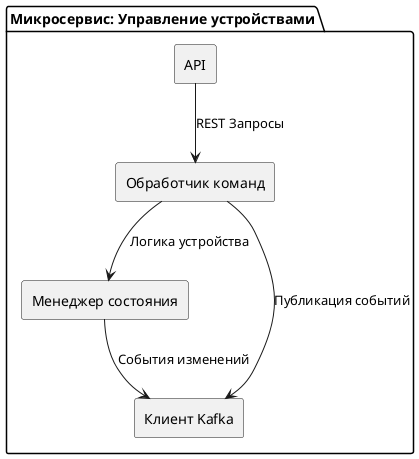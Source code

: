 @startuml
!define RECTANGLE rectangle

package "Микросервис: Управление устройствами" {
    RECTANGLE "API" as DeviceAPI
    RECTANGLE "Обработчик команд" as CommandHandler
    RECTANGLE "Менеджер состояния" as StateManager
    RECTANGLE "Клиент Kafka" as KafkaClient
}

DeviceAPI --> CommandHandler : REST Запросы
CommandHandler --> StateManager : Логика устройства
CommandHandler --> KafkaClient : Публикация событий
StateManager --> KafkaClient : События изменений

@enduml
